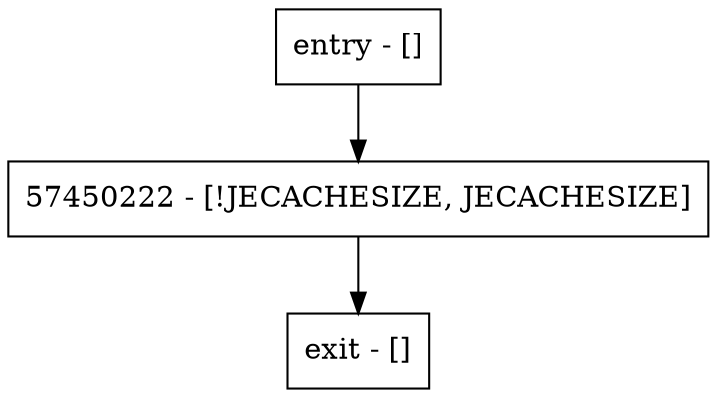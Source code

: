 digraph delete {
node [shape=record];
entry [label="entry - []"];
exit [label="exit - []"];
57450222 [label="57450222 - [!JECACHESIZE, JECACHESIZE]"];
entry;
exit;
entry -> 57450222;
57450222 -> exit;
}
